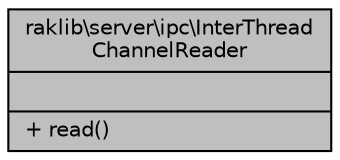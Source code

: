 digraph "raklib\server\ipc\InterThreadChannelReader"
{
 // INTERACTIVE_SVG=YES
 // LATEX_PDF_SIZE
  edge [fontname="Helvetica",fontsize="10",labelfontname="Helvetica",labelfontsize="10"];
  node [fontname="Helvetica",fontsize="10",shape=record];
  Node1 [label="{raklib\\server\\ipc\\InterThread\lChannelReader\n||+ read()\l}",height=0.2,width=0.4,color="black", fillcolor="grey75", style="filled", fontcolor="black",tooltip=" "];
}
